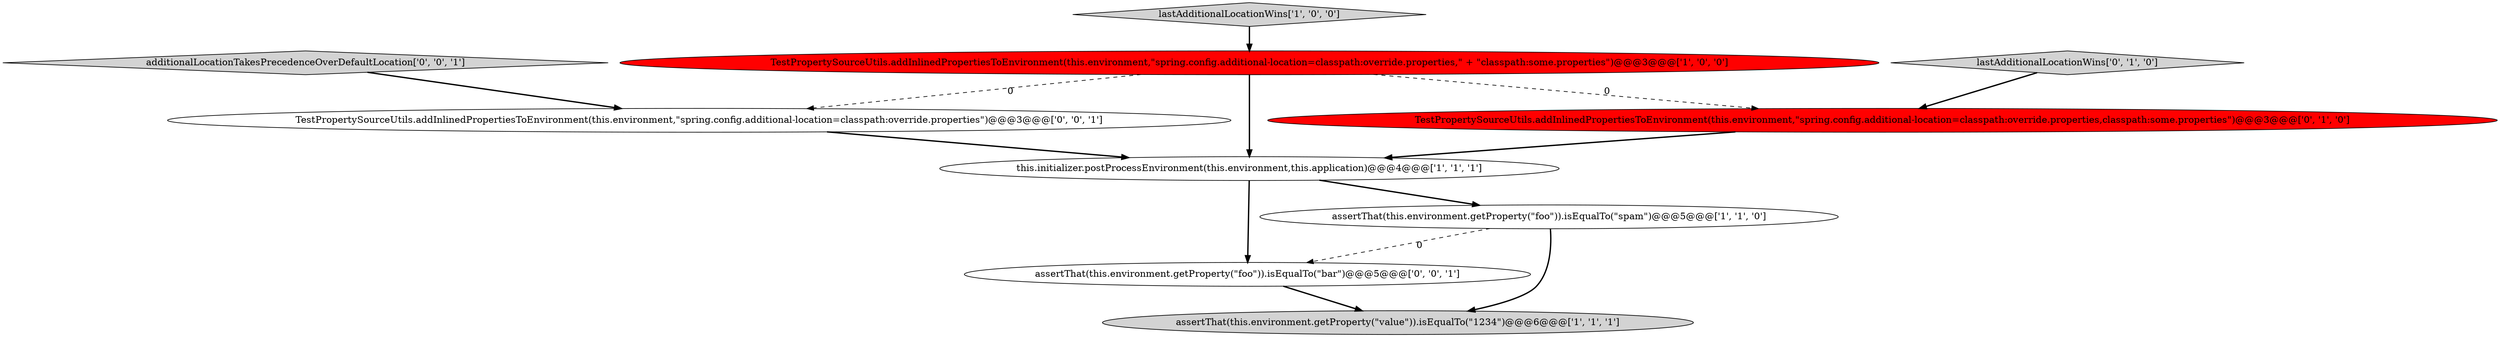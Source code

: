 digraph {
5 [style = filled, label = "TestPropertySourceUtils.addInlinedPropertiesToEnvironment(this.environment,\"spring.config.additional-location=classpath:override.properties,classpath:some.properties\")@@@3@@@['0', '1', '0']", fillcolor = red, shape = ellipse image = "AAA1AAABBB2BBB"];
1 [style = filled, label = "lastAdditionalLocationWins['1', '0', '0']", fillcolor = lightgray, shape = diamond image = "AAA0AAABBB1BBB"];
8 [style = filled, label = "additionalLocationTakesPrecedenceOverDefaultLocation['0', '0', '1']", fillcolor = lightgray, shape = diamond image = "AAA0AAABBB3BBB"];
0 [style = filled, label = "assertThat(this.environment.getProperty(\"value\")).isEqualTo(\"1234\")@@@6@@@['1', '1', '1']", fillcolor = lightgray, shape = ellipse image = "AAA0AAABBB1BBB"];
7 [style = filled, label = "assertThat(this.environment.getProperty(\"foo\")).isEqualTo(\"bar\")@@@5@@@['0', '0', '1']", fillcolor = white, shape = ellipse image = "AAA0AAABBB3BBB"];
4 [style = filled, label = "assertThat(this.environment.getProperty(\"foo\")).isEqualTo(\"spam\")@@@5@@@['1', '1', '0']", fillcolor = white, shape = ellipse image = "AAA0AAABBB1BBB"];
6 [style = filled, label = "lastAdditionalLocationWins['0', '1', '0']", fillcolor = lightgray, shape = diamond image = "AAA0AAABBB2BBB"];
9 [style = filled, label = "TestPropertySourceUtils.addInlinedPropertiesToEnvironment(this.environment,\"spring.config.additional-location=classpath:override.properties\")@@@3@@@['0', '0', '1']", fillcolor = white, shape = ellipse image = "AAA0AAABBB3BBB"];
2 [style = filled, label = "TestPropertySourceUtils.addInlinedPropertiesToEnvironment(this.environment,\"spring.config.additional-location=classpath:override.properties,\" + \"classpath:some.properties\")@@@3@@@['1', '0', '0']", fillcolor = red, shape = ellipse image = "AAA1AAABBB1BBB"];
3 [style = filled, label = "this.initializer.postProcessEnvironment(this.environment,this.application)@@@4@@@['1', '1', '1']", fillcolor = white, shape = ellipse image = "AAA0AAABBB1BBB"];
5->3 [style = bold, label=""];
9->3 [style = bold, label=""];
6->5 [style = bold, label=""];
2->5 [style = dashed, label="0"];
1->2 [style = bold, label=""];
7->0 [style = bold, label=""];
3->7 [style = bold, label=""];
2->9 [style = dashed, label="0"];
4->7 [style = dashed, label="0"];
3->4 [style = bold, label=""];
2->3 [style = bold, label=""];
4->0 [style = bold, label=""];
8->9 [style = bold, label=""];
}
